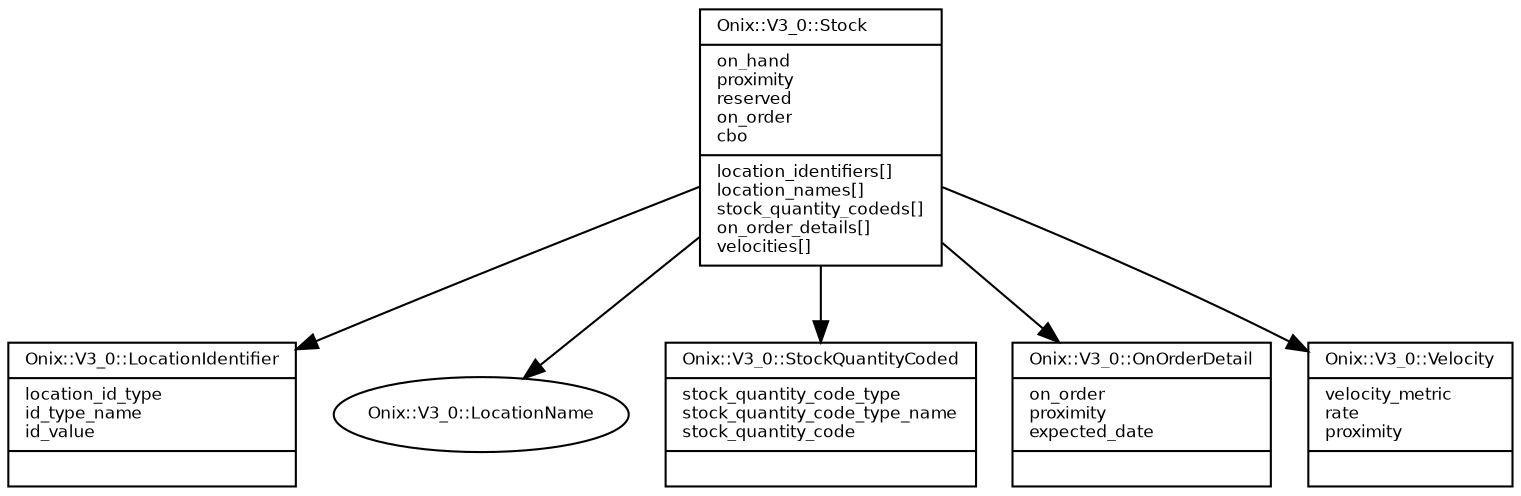 digraph G {
  fontname = "Bitstream Vera Sans"
  fontsize = 8

  node [
    fontname = "Bitstream Vera Sans"
    fontsize = 8
    shape = "record"
  ]

  edge [
    fontname = "Bitstream Vera Sans"
    fontsize = 8
  ]

  Stock [
    label = "{Onix::V3_0::Stock\l|on_hand\lproximity\lreserved\lon_order\lcbo\l|location_identifiers[]\llocation_names[]\lstock_quantity_codeds[]\lon_order_details[]\lvelocities[]\l}"
  ]

  Stock -> LocationIdentifier [arrowhead=normal]
  Stock -> LocationName [arrowhead=normal]
  Stock -> StockQuantityCoded [arrowhead=normal]
  Stock -> OnOrderDetail [arrowhead=normal]
  Stock -> Velocity [arrowhead=normal]

  LocationIdentifier [
    label = "{Onix::V3_0::LocationIdentifier\l|location_id_type\lid_type_name\lid_value\l|\l}"
  ]




  LocationName [
    label = "Onix::V3_0::LocationName", shape = oval
  ]




  StockQuantityCoded [
    label = "{Onix::V3_0::StockQuantityCoded\l|stock_quantity_code_type\lstock_quantity_code_type_name\lstock_quantity_code\l|\l}"
  ]




  OnOrderDetail [
    label = "{Onix::V3_0::OnOrderDetail\l|on_order\lproximity\lexpected_date\l|\l}"
  ]




  Velocity [
    label = "{Onix::V3_0::Velocity\l|velocity_metric\lrate\lproximity\l|\l}"
  ]




}
